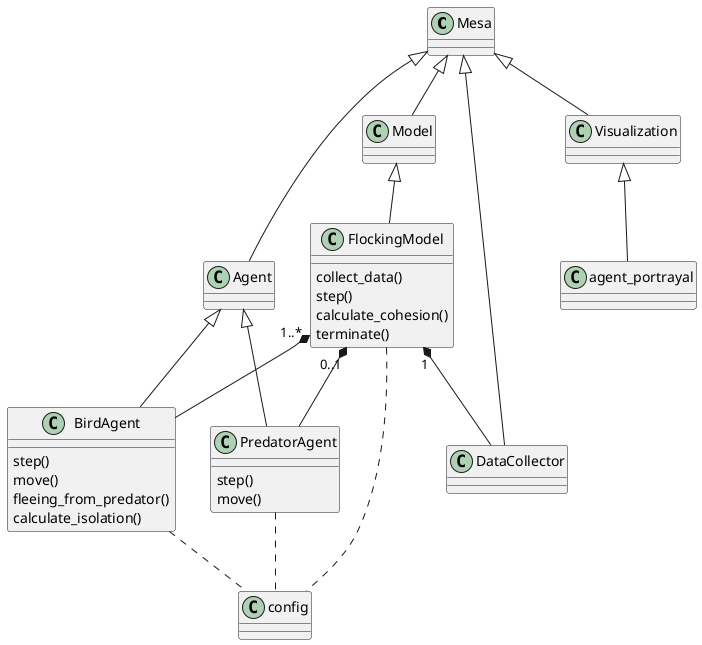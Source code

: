 @startuml
'https://plantuml.com/class-diagram
class Mesa

class Agent
class Model
class Visualization
class DataCollector

class FlockingModel{
collect_data()
step()
calculate_cohesion()
terminate()
}
class BirdAgent{
step()
move()
fleeing_from_predator()
calculate_isolation()
}
class PredatorAgent{
step()
move()

}
class agent_portrayal

class config

Mesa <|-- Agent
Mesa <|-- Model
Mesa <|-- Visualization
Mesa <|-- DataCollector

Model <|-- FlockingModel
Agent <|-- BirdAgent
Agent <|-- PredatorAgent
Visualization <|-- agent_portrayal

BirdAgent .. config
PredatorAgent .. config
FlockingModel .. config

FlockingModel "1..*" *-- BirdAgent
FlockingModel "0..1" *-- PredatorAgent
FlockingModel "1" *-- DataCollector



@enduml